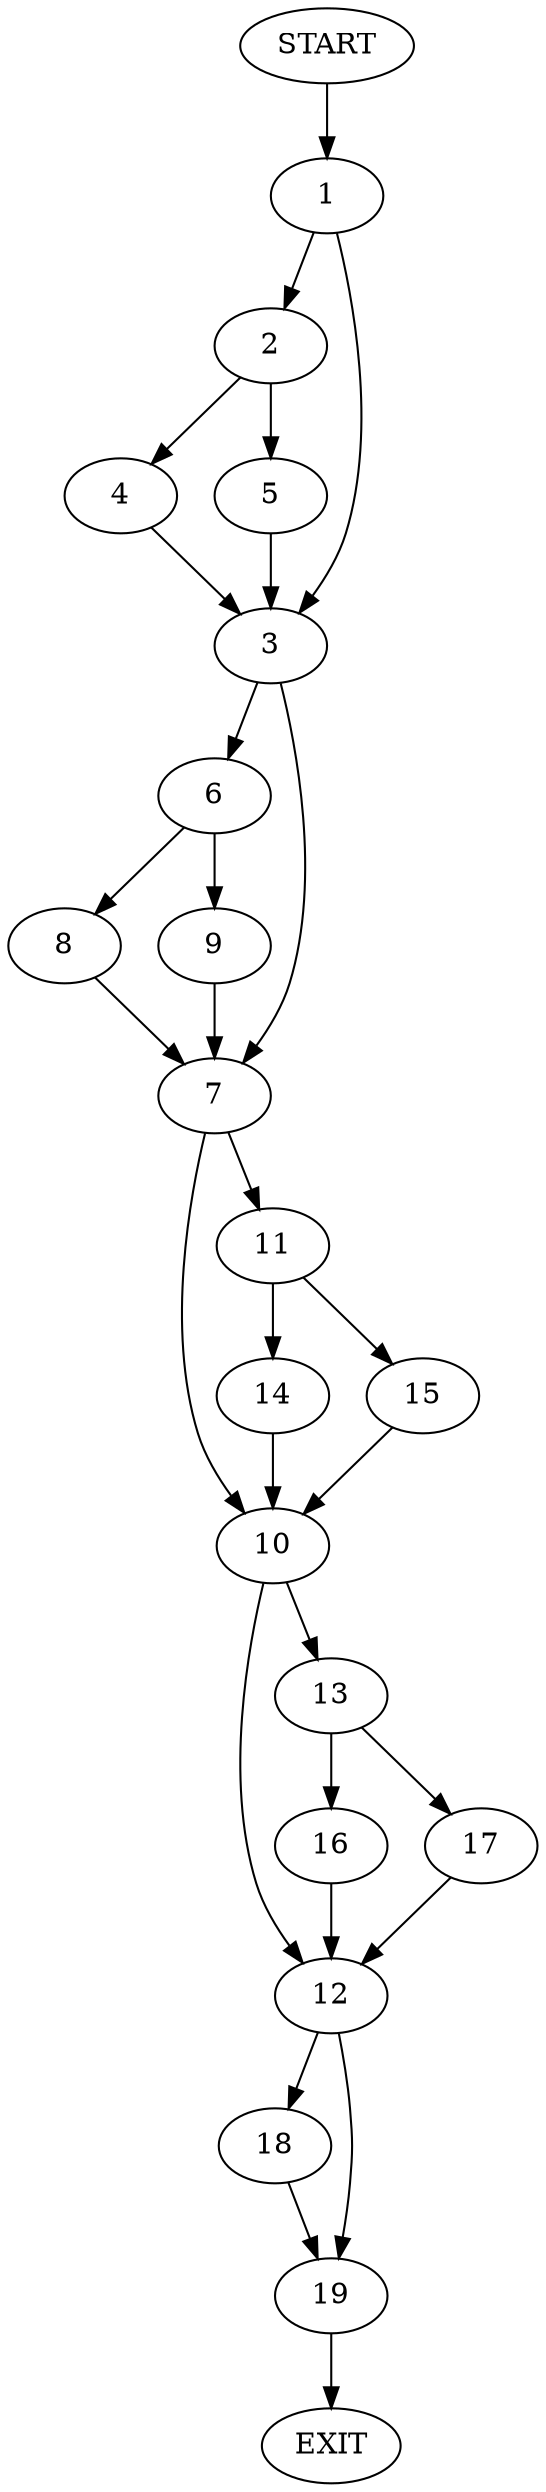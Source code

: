 digraph {
0 [label="START"]
20 [label="EXIT"]
0 -> 1
1 -> 2
1 -> 3
2 -> 4
2 -> 5
3 -> 6
3 -> 7
4 -> 3
5 -> 3
6 -> 8
6 -> 9
7 -> 10
7 -> 11
8 -> 7
9 -> 7
10 -> 12
10 -> 13
11 -> 14
11 -> 15
14 -> 10
15 -> 10
13 -> 16
13 -> 17
12 -> 18
12 -> 19
17 -> 12
16 -> 12
19 -> 20
18 -> 19
}
